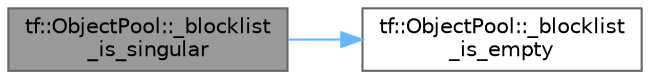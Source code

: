 digraph "tf::ObjectPool::_blocklist_is_singular"
{
 // LATEX_PDF_SIZE
  bgcolor="transparent";
  edge [fontname=Helvetica,fontsize=10,labelfontname=Helvetica,labelfontsize=10];
  node [fontname=Helvetica,fontsize=10,shape=box,height=0.2,width=0.4];
  rankdir="LR";
  Node1 [id="Node000001",label="tf::ObjectPool::_blocklist\l_is_singular",height=0.2,width=0.4,color="gray40", fillcolor="grey60", style="filled", fontcolor="black",tooltip=" "];
  Node1 -> Node2 [id="edge1_Node000001_Node000002",color="steelblue1",style="solid",tooltip=" "];
  Node2 [id="Node000002",label="tf::ObjectPool::_blocklist\l_is_empty",height=0.2,width=0.4,color="grey40", fillcolor="white", style="filled",URL="$classtf_1_1_object_pool.html#ab18d3fbd20a053dfd0365c8418c91214",tooltip=" "];
}
